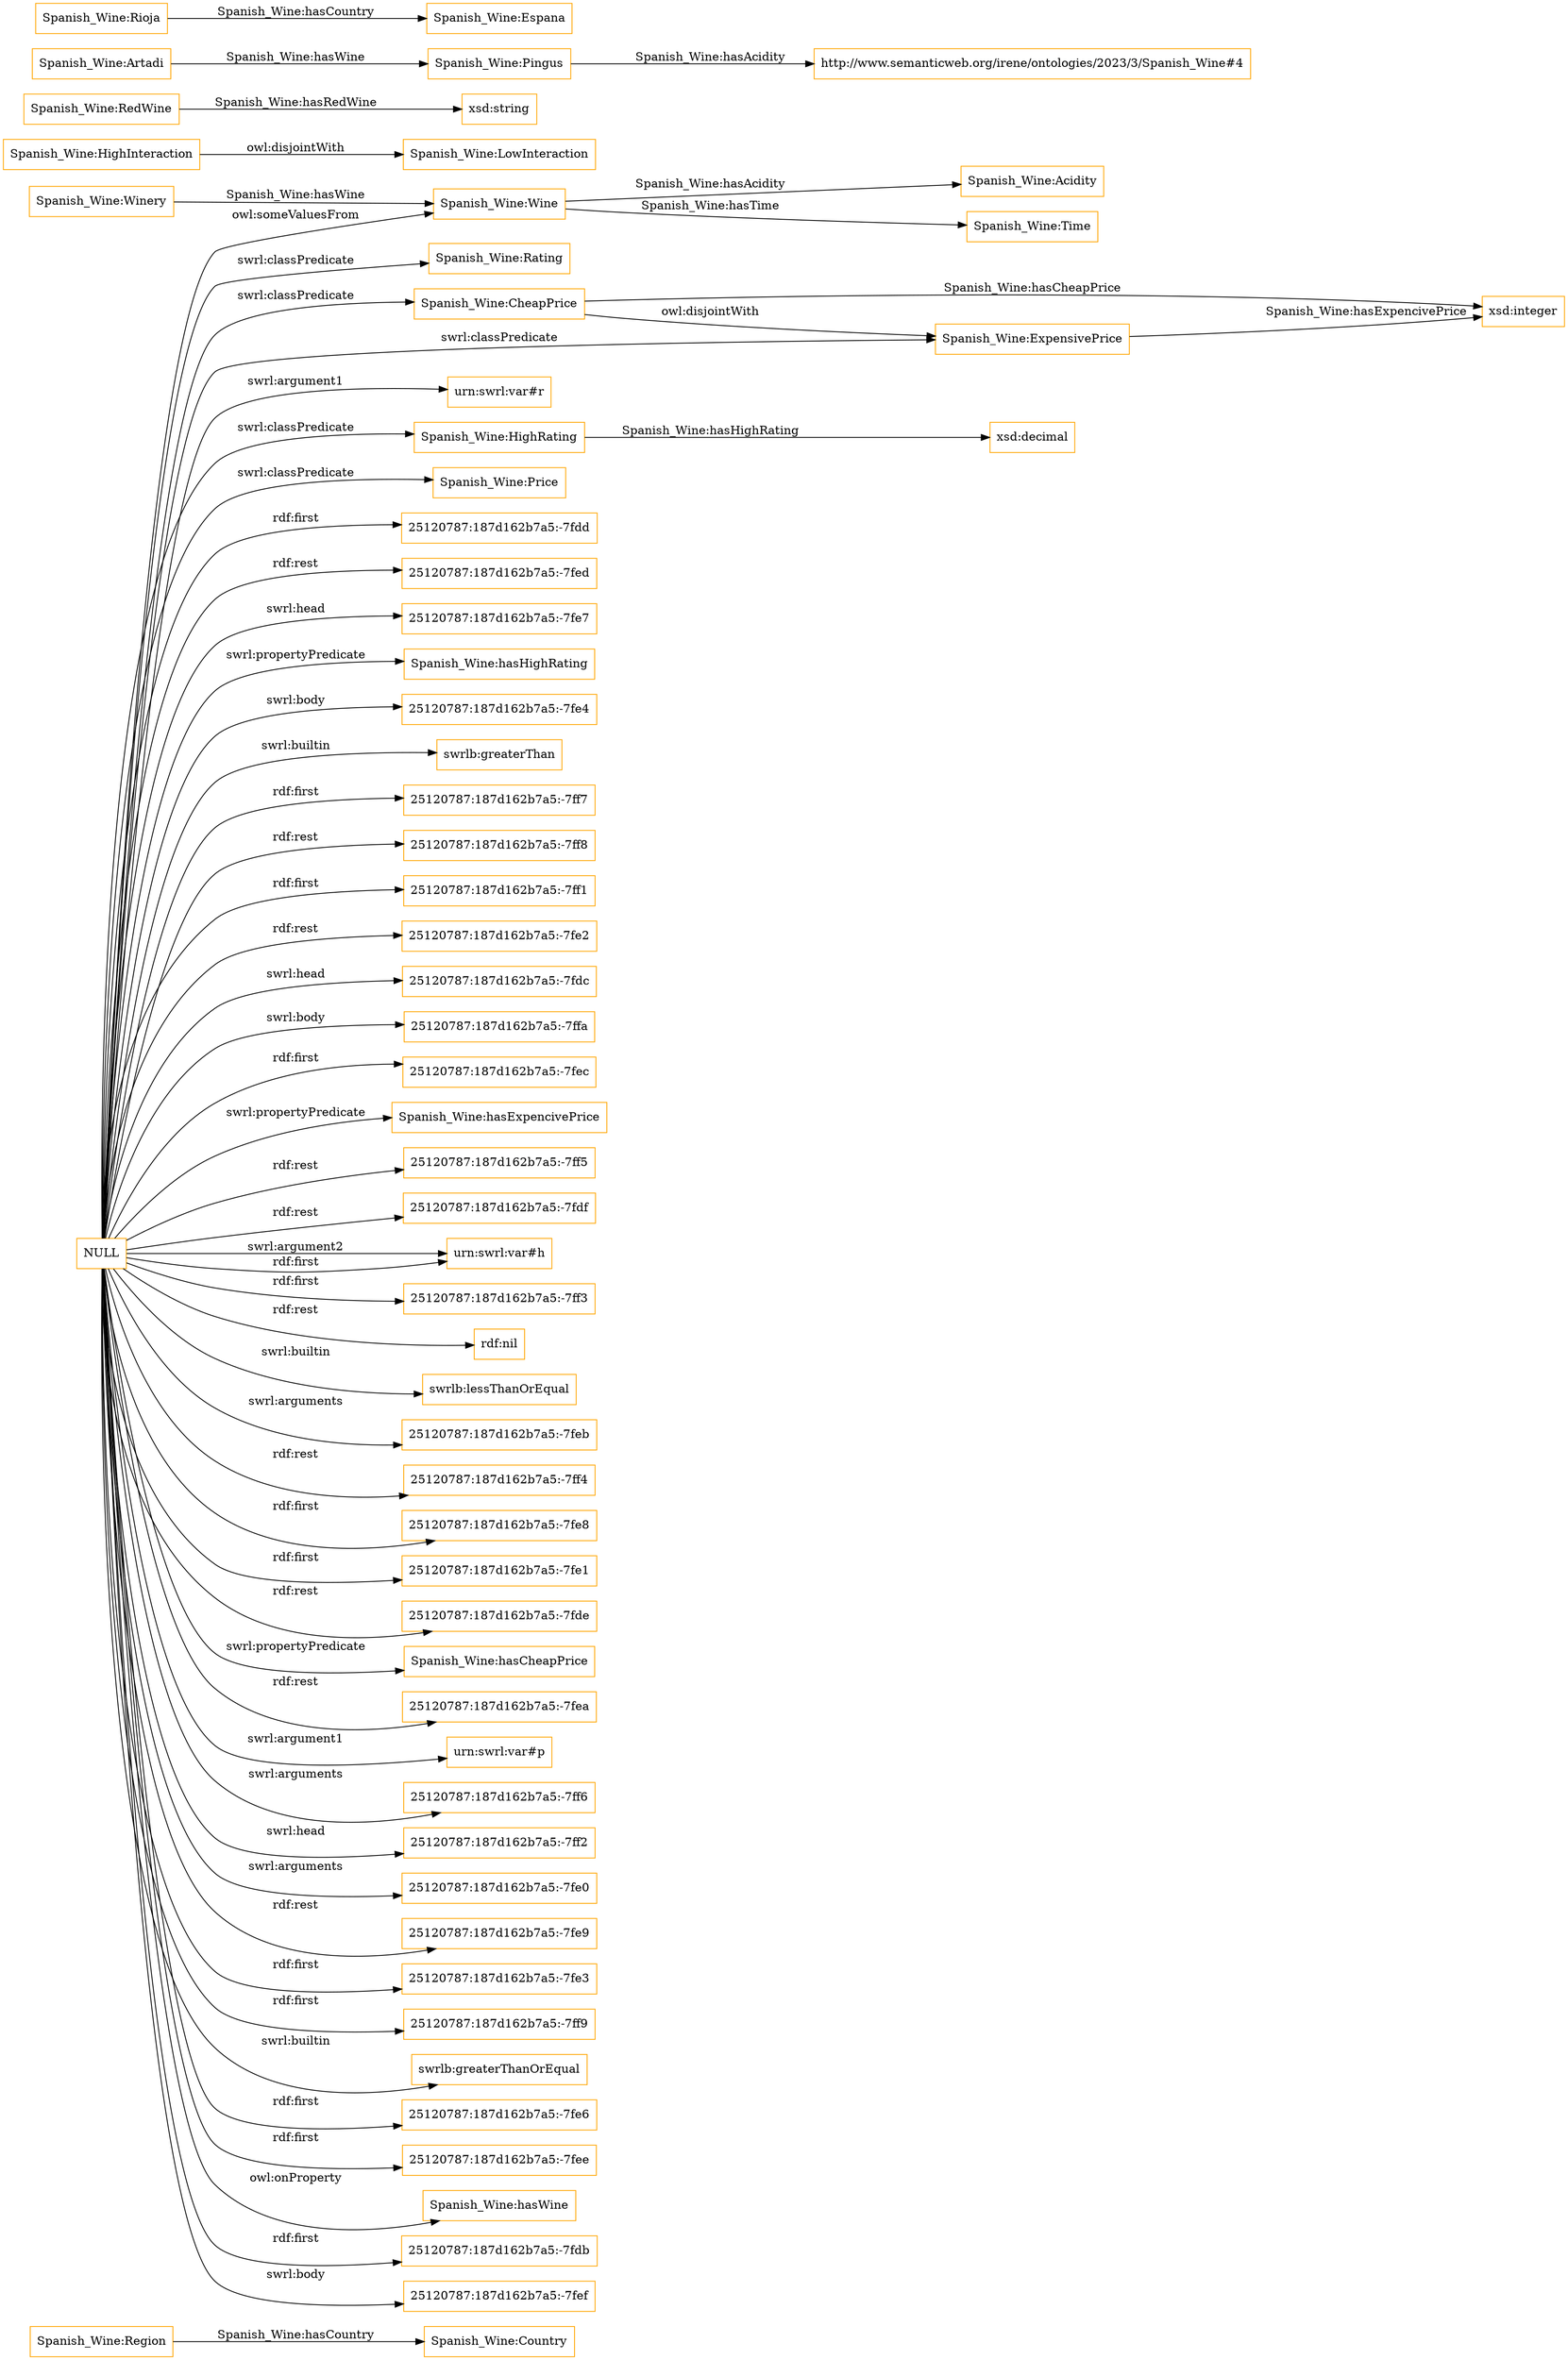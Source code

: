 digraph ar2dtool_diagram { 
rankdir=LR;
size="1501"
node [shape = rectangle, color="orange"]; "Spanish_Wine:Country" "Spanish_Wine:Rating" "Spanish_Wine:LowInteraction" "Spanish_Wine:Acidity" "Spanish_Wine:Winery" "Spanish_Wine:CheapPrice" "Spanish_Wine:Region" "Spanish_Wine:Wine" "Spanish_Wine:ExpensivePrice" "Spanish_Wine:RedWine" "Spanish_Wine:HighRating" "Spanish_Wine:HighInteraction" "Spanish_Wine:Time" "Spanish_Wine:Price" ; /*classes style*/
	"Spanish_Wine:Pingus" -> "http://www.semanticweb.org/irene/ontologies/2023/3/Spanish_Wine#4" [ label = "Spanish_Wine:hasAcidity" ];
	"Spanish_Wine:HighInteraction" -> "Spanish_Wine:LowInteraction" [ label = "owl:disjointWith" ];
	"Spanish_Wine:Rioja" -> "Spanish_Wine:Espana" [ label = "Spanish_Wine:hasCountry" ];
	"NULL" -> "Spanish_Wine:Wine" [ label = "owl:someValuesFrom" ];
	"NULL" -> "25120787:187d162b7a5:-7fdd" [ label = "rdf:first" ];
	"NULL" -> "25120787:187d162b7a5:-7fed" [ label = "rdf:rest" ];
	"NULL" -> "25120787:187d162b7a5:-7fe7" [ label = "swrl:head" ];
	"NULL" -> "Spanish_Wine:hasHighRating" [ label = "swrl:propertyPredicate" ];
	"NULL" -> "25120787:187d162b7a5:-7fe4" [ label = "swrl:body" ];
	"NULL" -> "Spanish_Wine:ExpensivePrice" [ label = "swrl:classPredicate" ];
	"NULL" -> "swrlb:greaterThan" [ label = "swrl:builtin" ];
	"NULL" -> "25120787:187d162b7a5:-7ff7" [ label = "rdf:first" ];
	"NULL" -> "25120787:187d162b7a5:-7ff8" [ label = "rdf:rest" ];
	"NULL" -> "25120787:187d162b7a5:-7ff1" [ label = "rdf:first" ];
	"NULL" -> "25120787:187d162b7a5:-7fe2" [ label = "rdf:rest" ];
	"NULL" -> "25120787:187d162b7a5:-7fdc" [ label = "swrl:head" ];
	"NULL" -> "25120787:187d162b7a5:-7ffa" [ label = "swrl:body" ];
	"NULL" -> "25120787:187d162b7a5:-7fec" [ label = "rdf:first" ];
	"NULL" -> "Spanish_Wine:hasExpencivePrice" [ label = "swrl:propertyPredicate" ];
	"NULL" -> "25120787:187d162b7a5:-7ff5" [ label = "rdf:rest" ];
	"NULL" -> "25120787:187d162b7a5:-7fdf" [ label = "rdf:rest" ];
	"NULL" -> "urn:swrl:var#h" [ label = "rdf:first" ];
	"NULL" -> "Spanish_Wine:Rating" [ label = "swrl:classPredicate" ];
	"NULL" -> "25120787:187d162b7a5:-7ff3" [ label = "rdf:first" ];
	"NULL" -> "urn:swrl:var#h" [ label = "swrl:argument2" ];
	"NULL" -> "rdf:nil" [ label = "rdf:rest" ];
	"NULL" -> "swrlb:lessThanOrEqual" [ label = "swrl:builtin" ];
	"NULL" -> "Spanish_Wine:CheapPrice" [ label = "swrl:classPredicate" ];
	"NULL" -> "25120787:187d162b7a5:-7feb" [ label = "swrl:arguments" ];
	"NULL" -> "25120787:187d162b7a5:-7ff4" [ label = "rdf:rest" ];
	"NULL" -> "25120787:187d162b7a5:-7fe8" [ label = "rdf:first" ];
	"NULL" -> "25120787:187d162b7a5:-7fe1" [ label = "rdf:first" ];
	"NULL" -> "25120787:187d162b7a5:-7fde" [ label = "rdf:rest" ];
	"NULL" -> "Spanish_Wine:Price" [ label = "swrl:classPredicate" ];
	"NULL" -> "Spanish_Wine:hasCheapPrice" [ label = "swrl:propertyPredicate" ];
	"NULL" -> "25120787:187d162b7a5:-7fea" [ label = "rdf:rest" ];
	"NULL" -> "urn:swrl:var#p" [ label = "swrl:argument1" ];
	"NULL" -> "25120787:187d162b7a5:-7ff6" [ label = "swrl:arguments" ];
	"NULL" -> "25120787:187d162b7a5:-7ff2" [ label = "swrl:head" ];
	"NULL" -> "25120787:187d162b7a5:-7fe0" [ label = "swrl:arguments" ];
	"NULL" -> "25120787:187d162b7a5:-7fe9" [ label = "rdf:rest" ];
	"NULL" -> "25120787:187d162b7a5:-7fe3" [ label = "rdf:first" ];
	"NULL" -> "25120787:187d162b7a5:-7ff9" [ label = "rdf:first" ];
	"NULL" -> "swrlb:greaterThanOrEqual" [ label = "swrl:builtin" ];
	"NULL" -> "25120787:187d162b7a5:-7fe6" [ label = "rdf:first" ];
	"NULL" -> "25120787:187d162b7a5:-7fee" [ label = "rdf:first" ];
	"NULL" -> "Spanish_Wine:hasWine" [ label = "owl:onProperty" ];
	"NULL" -> "Spanish_Wine:HighRating" [ label = "swrl:classPredicate" ];
	"NULL" -> "25120787:187d162b7a5:-7fdb" [ label = "rdf:first" ];
	"NULL" -> "25120787:187d162b7a5:-7fef" [ label = "swrl:body" ];
	"NULL" -> "urn:swrl:var#r" [ label = "swrl:argument1" ];
	"Spanish_Wine:Artadi" -> "Spanish_Wine:Pingus" [ label = "Spanish_Wine:hasWine" ];
	"Spanish_Wine:CheapPrice" -> "Spanish_Wine:ExpensivePrice" [ label = "owl:disjointWith" ];
	"Spanish_Wine:HighRating" -> "xsd:decimal" [ label = "Spanish_Wine:hasHighRating" ];
	"Spanish_Wine:ExpensivePrice" -> "xsd:integer" [ label = "Spanish_Wine:hasExpencivePrice" ];
	"Spanish_Wine:Region" -> "Spanish_Wine:Country" [ label = "Spanish_Wine:hasCountry" ];
	"Spanish_Wine:Winery" -> "Spanish_Wine:Wine" [ label = "Spanish_Wine:hasWine" ];
	"Spanish_Wine:Wine" -> "Spanish_Wine:Time" [ label = "Spanish_Wine:hasTime" ];
	"Spanish_Wine:RedWine" -> "xsd:string" [ label = "Spanish_Wine:hasRedWine" ];
	"Spanish_Wine:CheapPrice" -> "xsd:integer" [ label = "Spanish_Wine:hasCheapPrice" ];
	"Spanish_Wine:Wine" -> "Spanish_Wine:Acidity" [ label = "Spanish_Wine:hasAcidity" ];

}
